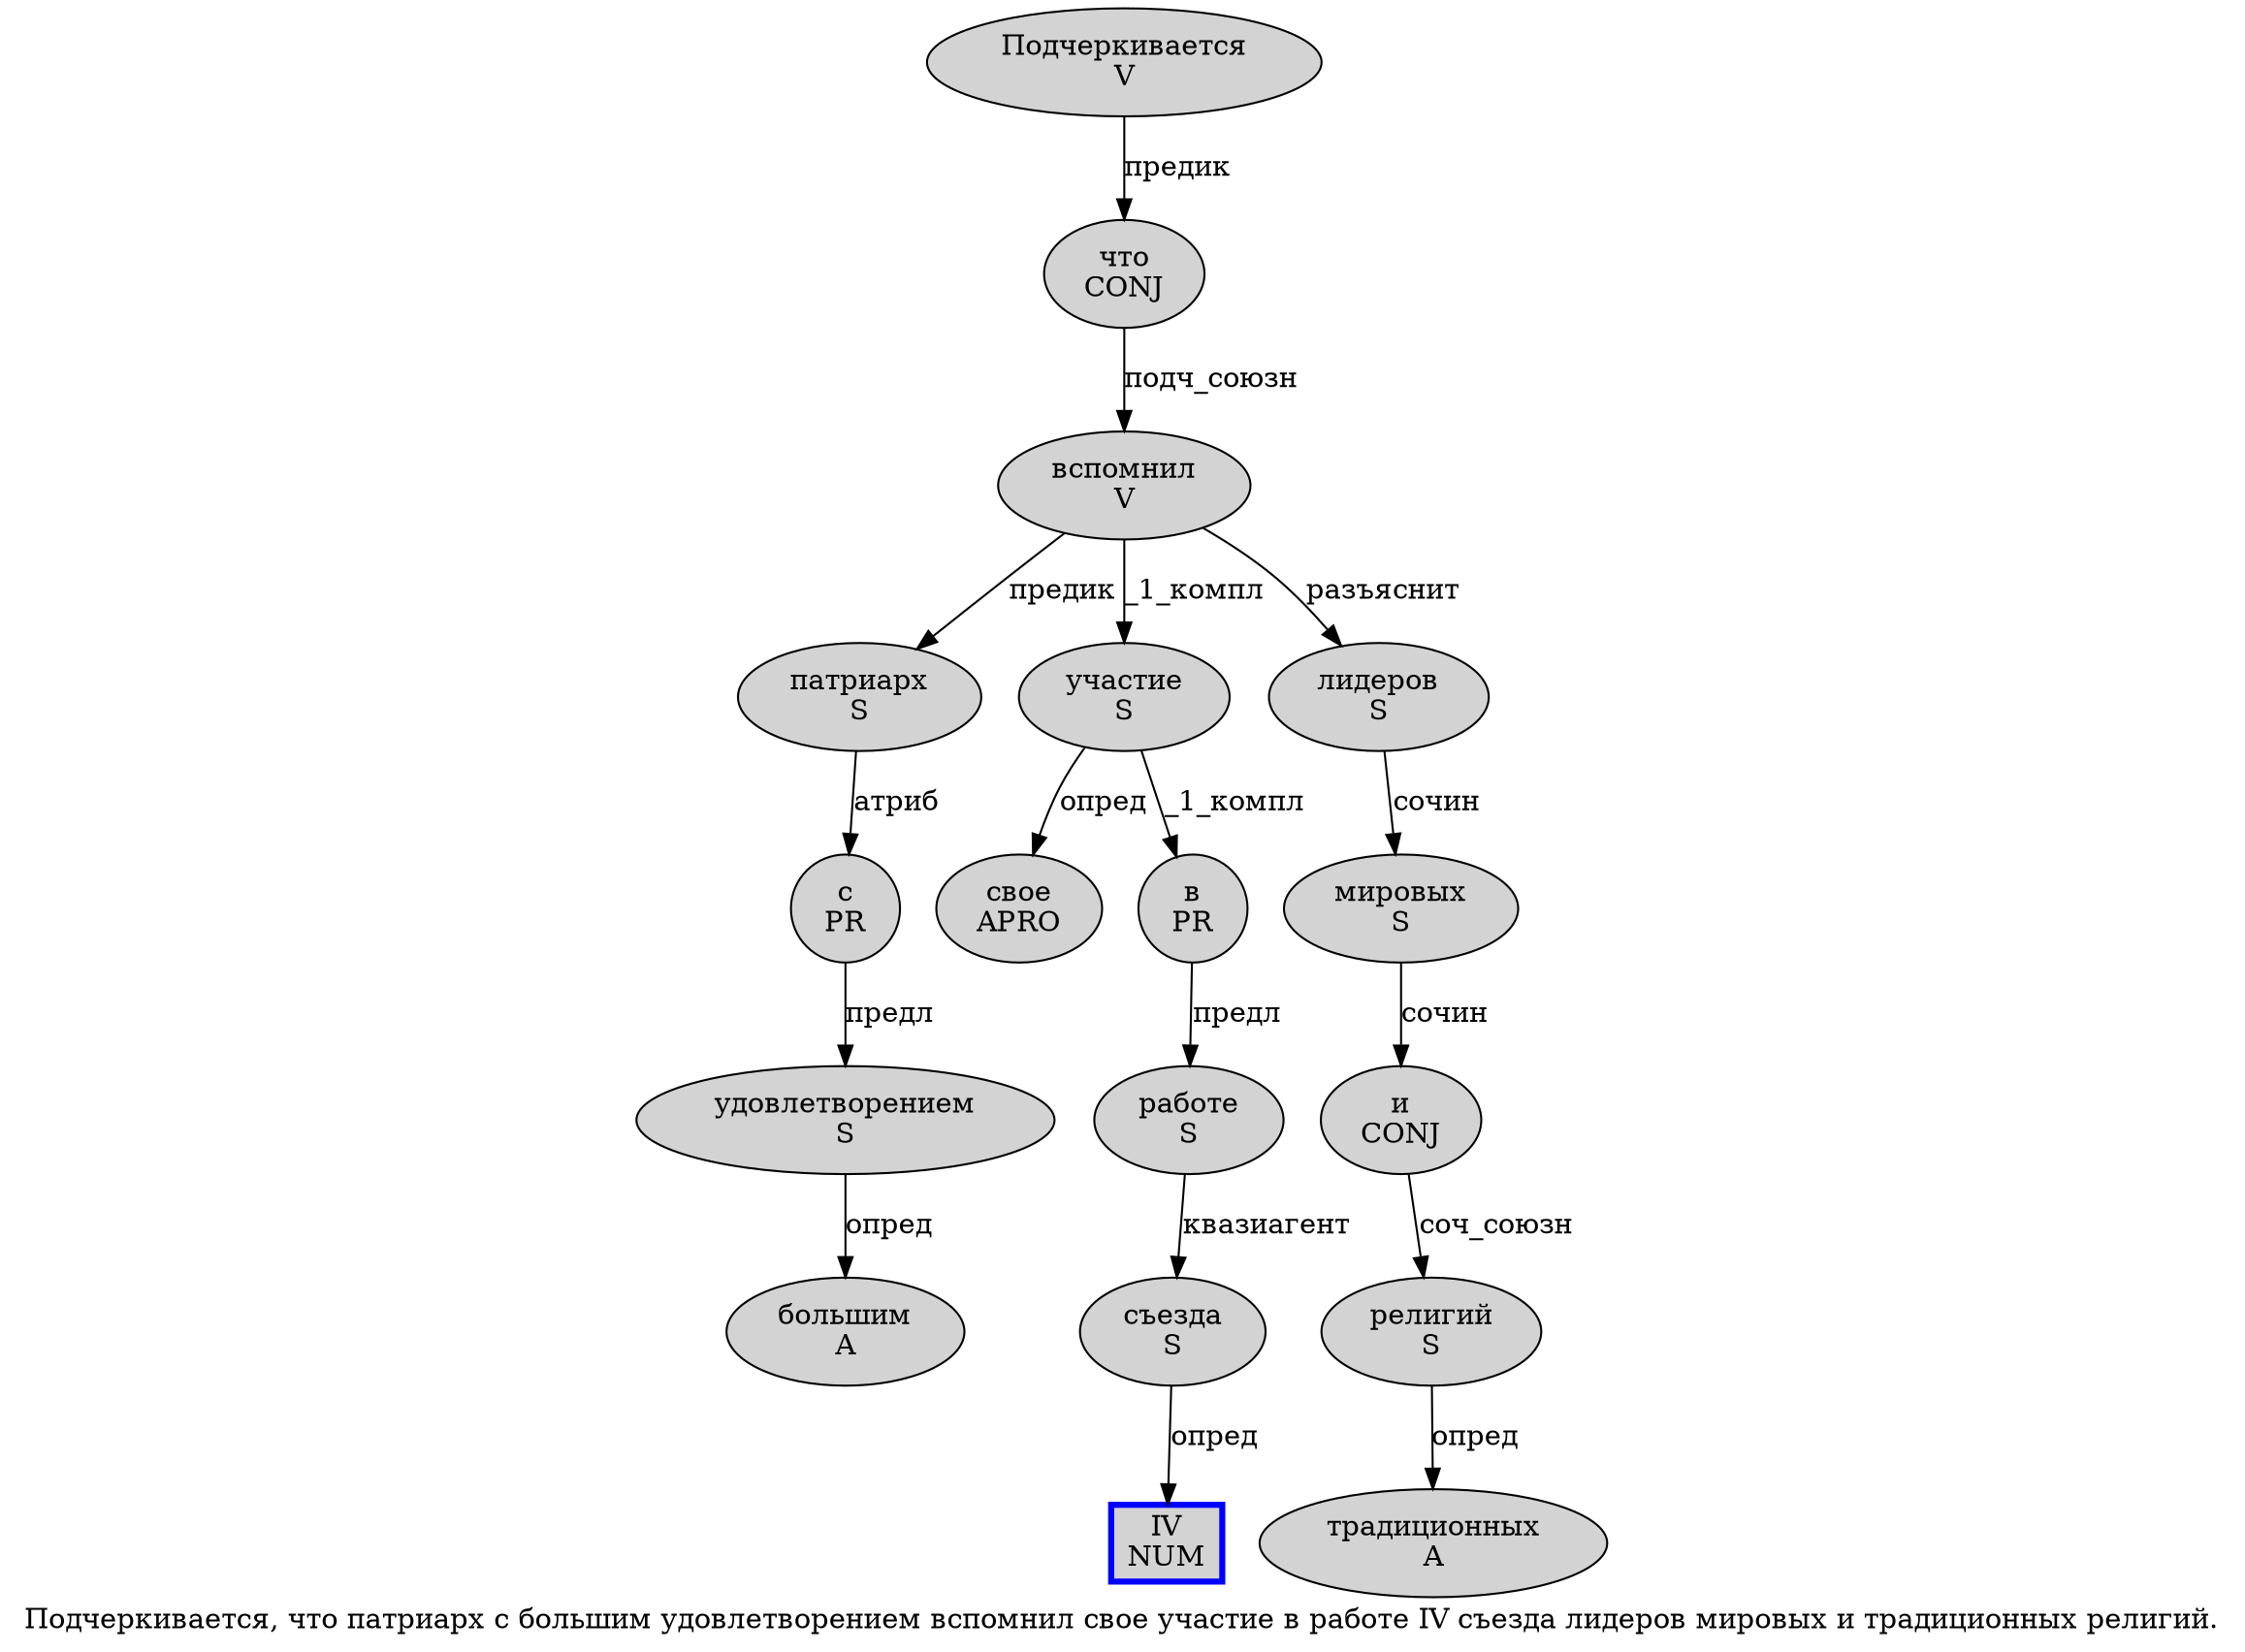 digraph SENTENCE_771 {
	graph [label="Подчеркивается, что патриарх с большим удовлетворением вспомнил свое участие в работе IV съезда лидеров мировых и традиционных религий."]
	node [style=filled]
		0 [label="Подчеркивается
V" color="" fillcolor=lightgray penwidth=1 shape=ellipse]
		2 [label="что
CONJ" color="" fillcolor=lightgray penwidth=1 shape=ellipse]
		3 [label="патриарх
S" color="" fillcolor=lightgray penwidth=1 shape=ellipse]
		4 [label="с
PR" color="" fillcolor=lightgray penwidth=1 shape=ellipse]
		5 [label="большим
A" color="" fillcolor=lightgray penwidth=1 shape=ellipse]
		6 [label="удовлетворением
S" color="" fillcolor=lightgray penwidth=1 shape=ellipse]
		7 [label="вспомнил
V" color="" fillcolor=lightgray penwidth=1 shape=ellipse]
		8 [label="свое
APRO" color="" fillcolor=lightgray penwidth=1 shape=ellipse]
		9 [label="участие
S" color="" fillcolor=lightgray penwidth=1 shape=ellipse]
		10 [label="в
PR" color="" fillcolor=lightgray penwidth=1 shape=ellipse]
		11 [label="работе
S" color="" fillcolor=lightgray penwidth=1 shape=ellipse]
		12 [label="IV
NUM" color=blue fillcolor=lightgray penwidth=3 shape=box]
		13 [label="съезда
S" color="" fillcolor=lightgray penwidth=1 shape=ellipse]
		14 [label="лидеров
S" color="" fillcolor=lightgray penwidth=1 shape=ellipse]
		15 [label="мировых
S" color="" fillcolor=lightgray penwidth=1 shape=ellipse]
		16 [label="и
CONJ" color="" fillcolor=lightgray penwidth=1 shape=ellipse]
		17 [label="традиционных
A" color="" fillcolor=lightgray penwidth=1 shape=ellipse]
		18 [label="религий
S" color="" fillcolor=lightgray penwidth=1 shape=ellipse]
			18 -> 17 [label="опред"]
			2 -> 7 [label="подч_союзн"]
			0 -> 2 [label="предик"]
			11 -> 13 [label="квазиагент"]
			16 -> 18 [label="соч_союзн"]
			4 -> 6 [label="предл"]
			3 -> 4 [label="атриб"]
			7 -> 3 [label="предик"]
			7 -> 9 [label="_1_компл"]
			7 -> 14 [label="разъяснит"]
			14 -> 15 [label="сочин"]
			9 -> 8 [label="опред"]
			9 -> 10 [label="_1_компл"]
			15 -> 16 [label="сочин"]
			13 -> 12 [label="опред"]
			10 -> 11 [label="предл"]
			6 -> 5 [label="опред"]
}